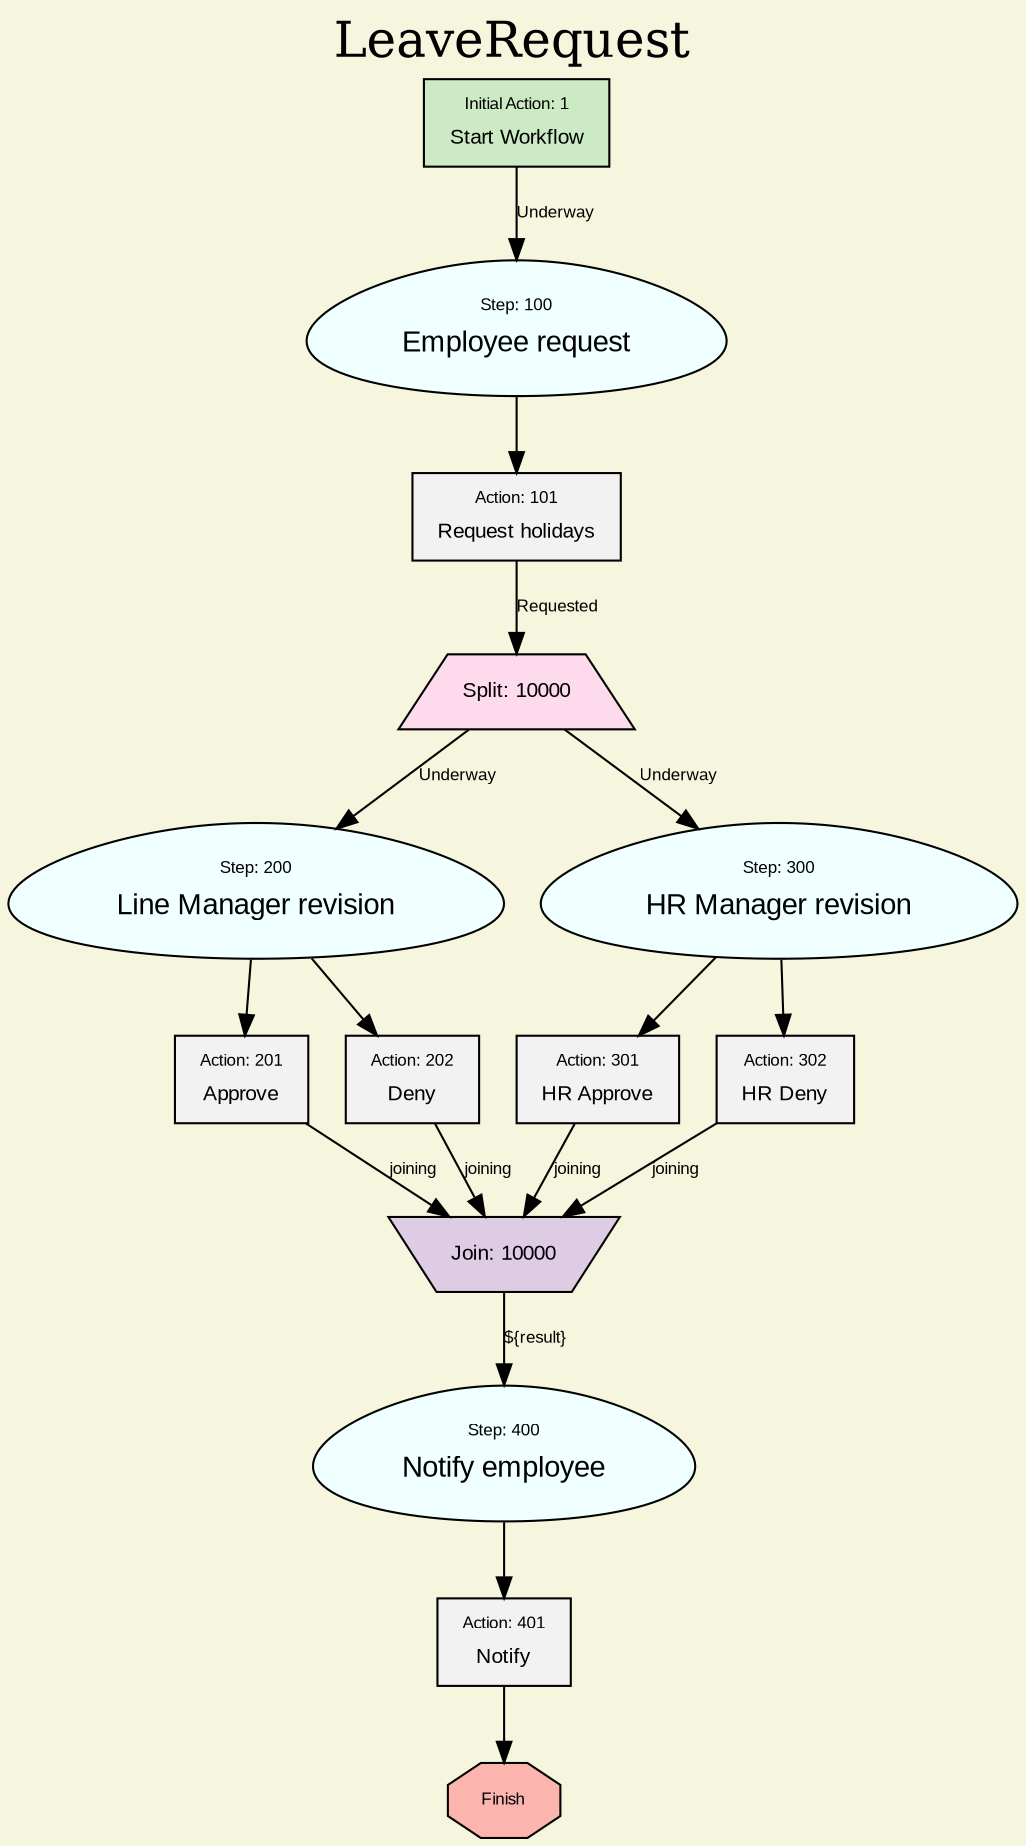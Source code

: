 digraph abstract {

graph [ landscape="false" labeljust="center" labelloc="top" fontsize=24 bgcolor="#f6f6DE" label="LeaveRequest"]
node [ color="black" fillcolor="#f0ffff" fontcolor="black" style="filled" fontname="Arial" fontsize=14 shape=egg]
edge [ fontname="Arial" fontsize=8 arrowtype="normal"]

InitialAction1 [label=<<table border='0'><tr><td><font point-size='8.0'>Initial Action: 1</font></td></tr><tr><td>Start Workflow</td></tr></table>>
   shape=box
   fontsize=10
   fillcolor="#ccebc5"]


Step100 [label=<<table border='0'><tr><td><font point-size='8.0'>Step: 100</font></td></tr><tr><td>Employee request</td></tr></table>>]

Action101 [label=<<table border='0'><tr><td><font point-size='8.0'>Action: 101</font></td></tr><tr><td>Request holidays</td></tr></table>>
   shape=box
   fontsize=10
   fillcolor="#f2f2f2"]


Step200 [label=<<table border='0'><tr><td><font point-size='8.0'>Step: 200</font></td></tr><tr><td>Line Manager revision</td></tr></table>>]

Action201 [label=<<table border='0'><tr><td><font point-size='8.0'>Action: 201</font></td></tr><tr><td>Approve</td></tr></table>>
   shape=box
   fontsize=10
   fillcolor="#f2f2f2"]
Action202 [label=<<table border='0'><tr><td><font point-size='8.0'>Action: 202</font></td></tr><tr><td>Deny</td></tr></table>>
   shape=box
   fontsize=10
   fillcolor="#f2f2f2"]


Step300 [label=<<table border='0'><tr><td><font point-size='8.0'>Step: 300</font></td></tr><tr><td>HR Manager revision</td></tr></table>>]

Action301 [label=<<table border='0'><tr><td><font point-size='8.0'>Action: 301</font></td></tr><tr><td>HR Approve</td></tr></table>>
   shape=box
   fontsize=10
   fillcolor="#f2f2f2"]
Action302 [label=<<table border='0'><tr><td><font point-size='8.0'>Action: 302</font></td></tr><tr><td>HR Deny</td></tr></table>>
   shape=box
   fontsize=10
   fillcolor="#f2f2f2"]


Step400 [label=<<table border='0'><tr><td><font point-size='8.0'>Step: 400</font></td></tr><tr><td>Notify employee</td></tr></table>>]

Action401 [label=<<table border='0'><tr><td><font point-size='8.0'>Action: 401</font></td></tr><tr><td>Notify</td></tr></table>>
   shape=box
   fontsize=10
   fillcolor="#f2f2f2"]



Split10000 [label="Split: 10000"
   shape=trapezium
   fontsize=10
   fillcolor="#fddaec"]

Join10000 [label="Join: 10000"
   shape=invtrapezium
   fontsize=10
   fillcolor="#decbe4"]


InitialAction1->Step100 [label="Underway"]

Step100->Action101
Action101->Split10000 [label="Requested"]

Step200->Action201
Action201->Join10000 [label="joining"]

Step200->Action202
Action202->Join10000 [label="joining"]

Step300->Action301
Action301->Join10000 [label="joining"]

Step300->Action302
Action302->Join10000 [label="joining"]

Step400->Action401
Finish1 [label="Finish"
   shape=octagon
   fontsize=8
   fillcolor="#fbb4ae"]
Action401->Finish1

Join10000->Step400 [label="${result}"]
Split10000->Step200 [label="Underway"]
Split10000->Step300 [label="Underway"]

}
